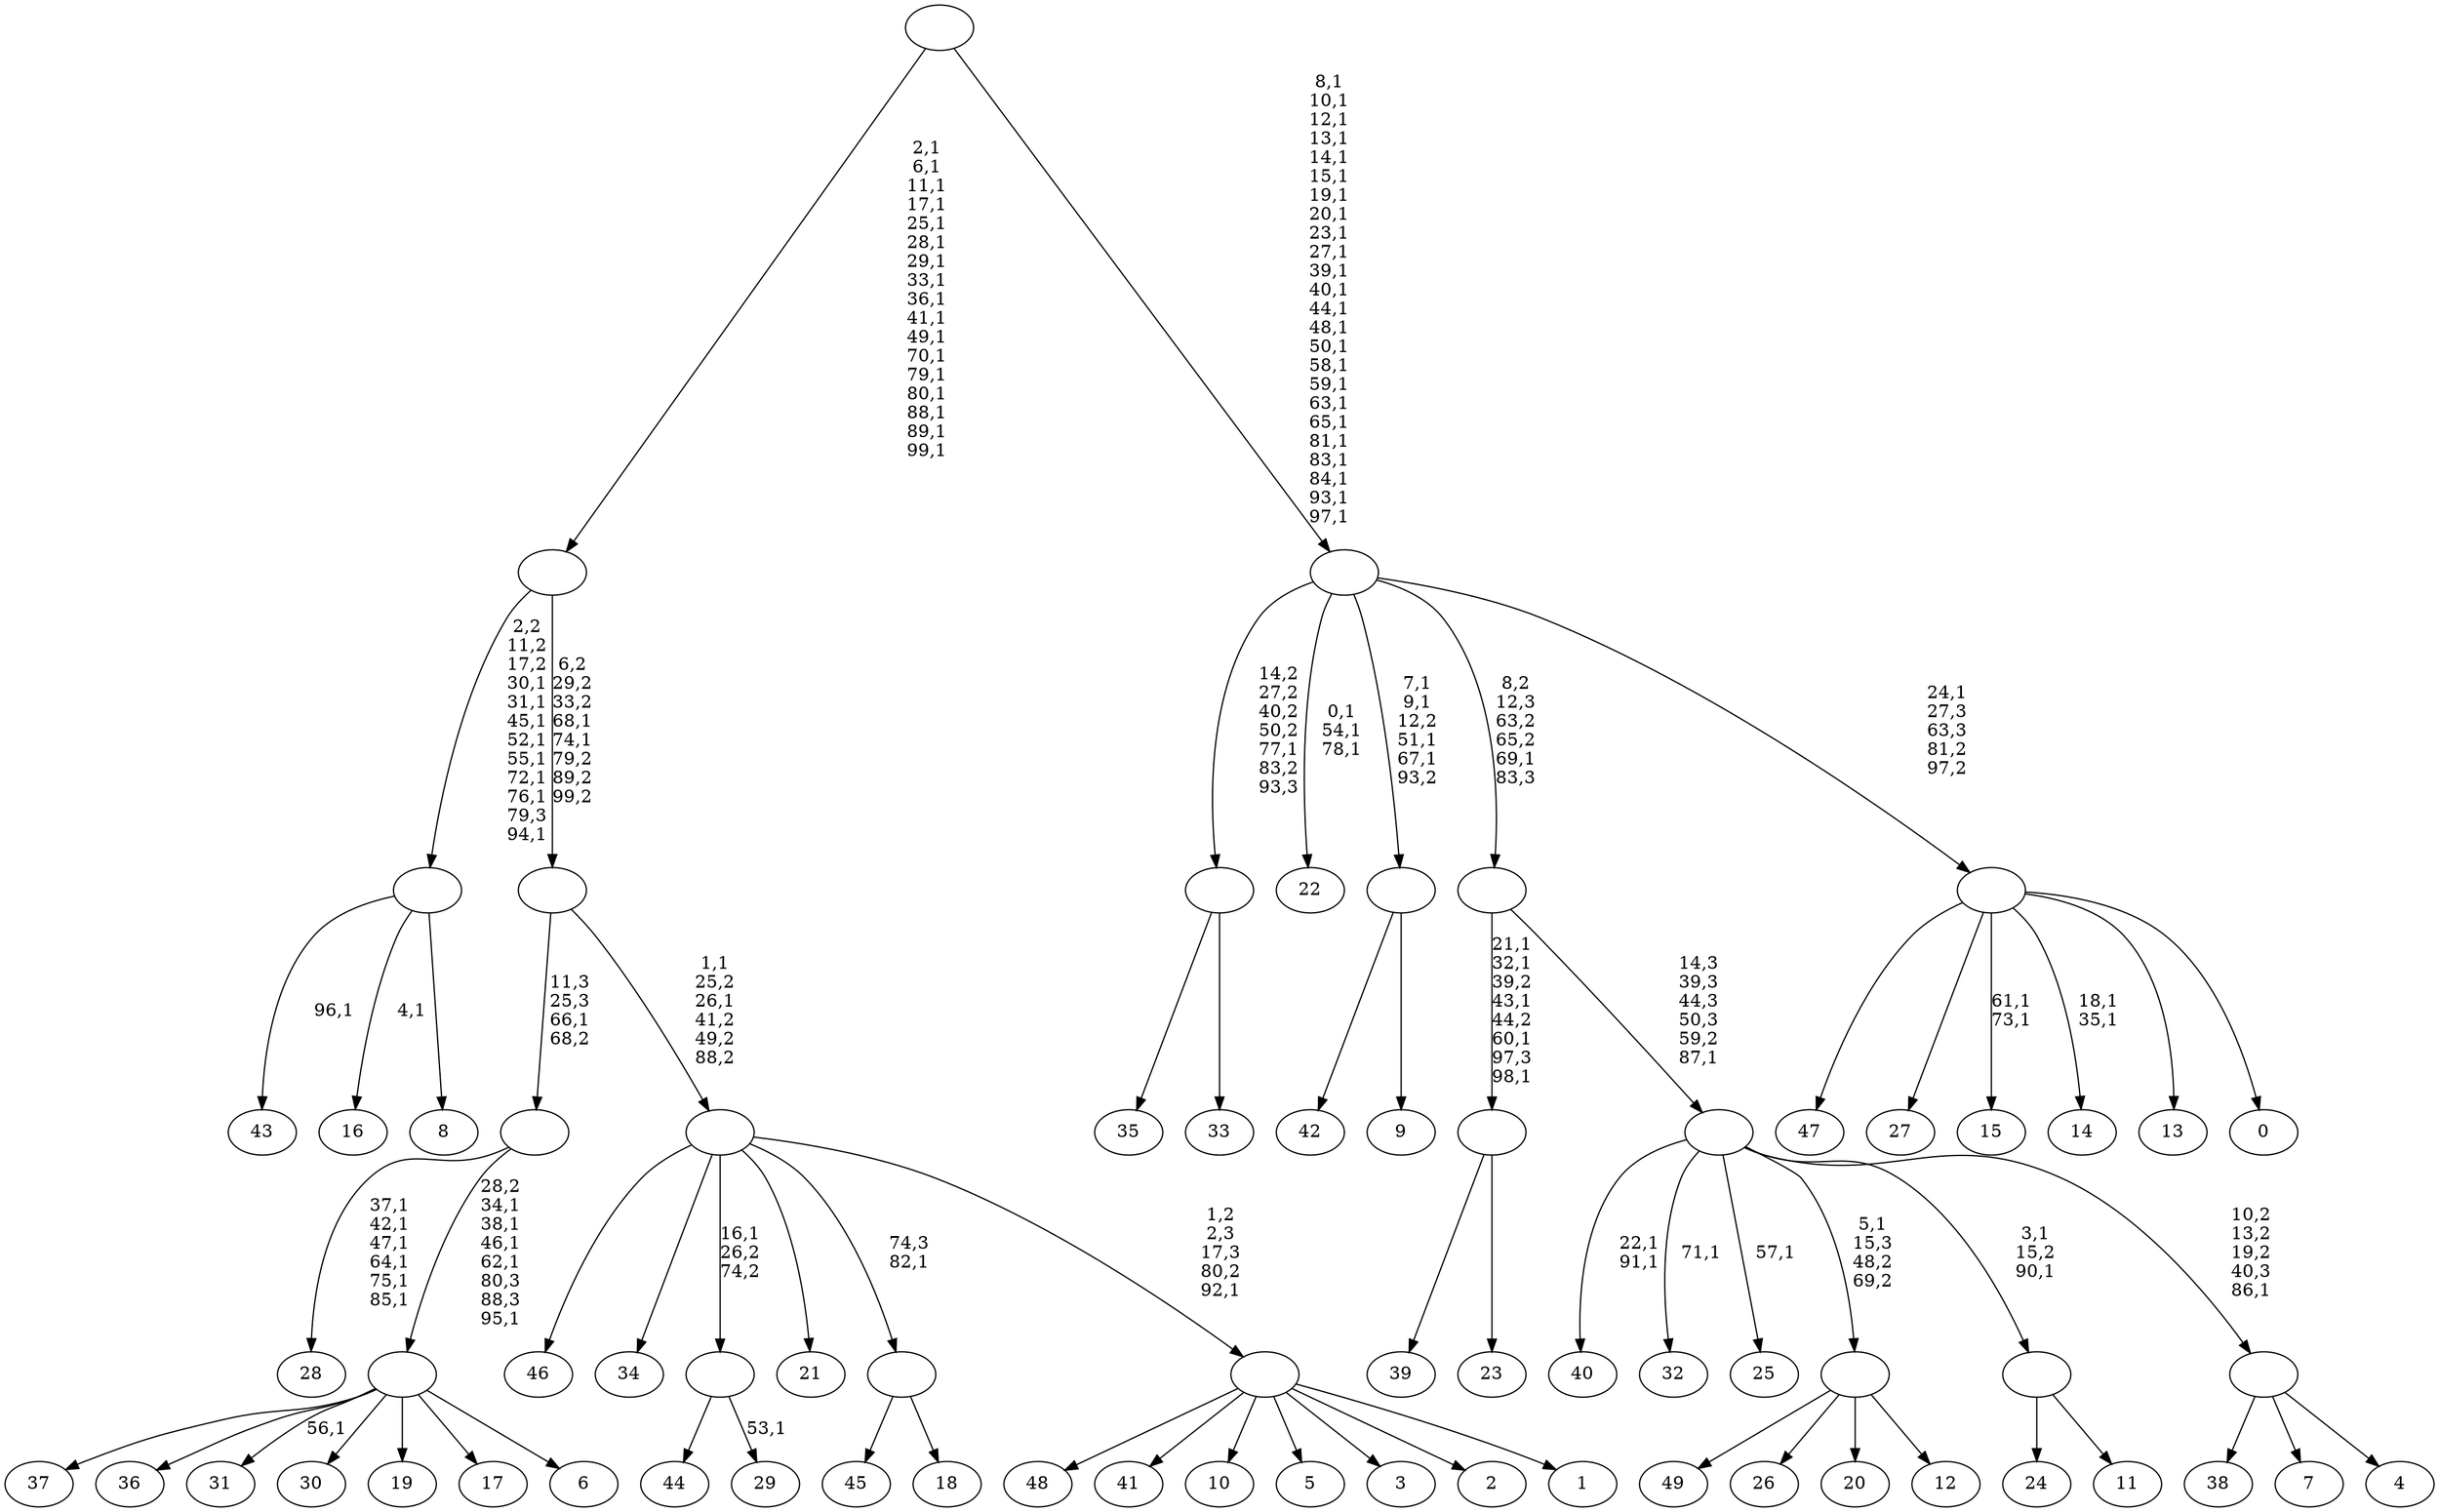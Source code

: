 digraph T {
	150 [label="49"]
	149 [label="48"]
	148 [label="47"]
	147 [label="46"]
	146 [label="45"]
	145 [label="44"]
	144 [label="43"]
	142 [label="42"]
	141 [label="41"]
	140 [label="40"]
	137 [label="39"]
	136 [label="38"]
	135 [label="37"]
	134 [label="36"]
	133 [label="35"]
	132 [label="34"]
	131 [label="33"]
	130 [label=""]
	129 [label="32"]
	127 [label="31"]
	125 [label="30"]
	124 [label="29"]
	122 [label=""]
	121 [label="28"]
	114 [label="27"]
	113 [label="26"]
	112 [label="25"]
	110 [label="24"]
	109 [label="23"]
	108 [label=""]
	103 [label="22"]
	99 [label="21"]
	98 [label="20"]
	97 [label="19"]
	96 [label="18"]
	95 [label=""]
	94 [label="17"]
	93 [label="16"]
	91 [label="15"]
	88 [label="14"]
	85 [label="13"]
	84 [label="12"]
	83 [label=""]
	82 [label="11"]
	81 [label=""]
	79 [label="10"]
	78 [label="9"]
	77 [label=""]
	73 [label="8"]
	72 [label=""]
	64 [label="7"]
	63 [label="6"]
	62 [label=""]
	57 [label=""]
	56 [label="5"]
	55 [label="4"]
	54 [label=""]
	53 [label=""]
	52 [label=""]
	51 [label="3"]
	50 [label="2"]
	49 [label="1"]
	48 [label=""]
	47 [label=""]
	45 [label=""]
	43 [label=""]
	26 [label="0"]
	25 [label=""]
	24 [label=""]
	0 [label=""]
	130 -> 133 [label=""]
	130 -> 131 [label=""]
	122 -> 124 [label="53,1"]
	122 -> 145 [label=""]
	108 -> 137 [label=""]
	108 -> 109 [label=""]
	95 -> 146 [label=""]
	95 -> 96 [label=""]
	83 -> 150 [label=""]
	83 -> 113 [label=""]
	83 -> 98 [label=""]
	83 -> 84 [label=""]
	81 -> 110 [label=""]
	81 -> 82 [label=""]
	77 -> 142 [label=""]
	77 -> 78 [label=""]
	72 -> 93 [label="4,1"]
	72 -> 144 [label="96,1"]
	72 -> 73 [label=""]
	62 -> 127 [label="56,1"]
	62 -> 135 [label=""]
	62 -> 134 [label=""]
	62 -> 125 [label=""]
	62 -> 97 [label=""]
	62 -> 94 [label=""]
	62 -> 63 [label=""]
	57 -> 62 [label="28,2\n34,1\n38,1\n46,1\n62,1\n80,3\n88,3\n95,1"]
	57 -> 121 [label="37,1\n42,1\n47,1\n64,1\n75,1\n85,1"]
	54 -> 136 [label=""]
	54 -> 64 [label=""]
	54 -> 55 [label=""]
	53 -> 81 [label="3,1\n15,2\n90,1"]
	53 -> 112 [label="57,1"]
	53 -> 129 [label="71,1"]
	53 -> 140 [label="22,1\n91,1"]
	53 -> 83 [label="5,1\n15,3\n48,2\n69,2"]
	53 -> 54 [label="10,2\n13,2\n19,2\n40,3\n86,1"]
	52 -> 108 [label="21,1\n32,1\n39,2\n43,1\n44,2\n60,1\n97,3\n98,1"]
	52 -> 53 [label="14,3\n39,3\n44,3\n50,3\n59,2\n87,1"]
	48 -> 149 [label=""]
	48 -> 141 [label=""]
	48 -> 79 [label=""]
	48 -> 56 [label=""]
	48 -> 51 [label=""]
	48 -> 50 [label=""]
	48 -> 49 [label=""]
	47 -> 147 [label=""]
	47 -> 132 [label=""]
	47 -> 122 [label="16,1\n26,2\n74,2"]
	47 -> 99 [label=""]
	47 -> 95 [label="74,3\n82,1"]
	47 -> 48 [label="1,2\n2,3\n17,3\n80,2\n92,1"]
	45 -> 47 [label="1,1\n25,2\n26,1\n41,2\n49,2\n88,2"]
	45 -> 57 [label="11,3\n25,3\n66,1\n68,2"]
	43 -> 45 [label="6,2\n29,2\n33,2\n68,1\n74,1\n79,2\n89,2\n99,2"]
	43 -> 72 [label="2,2\n11,2\n17,2\n30,1\n31,1\n45,1\n52,1\n55,1\n72,1\n76,1\n79,3\n94,1"]
	25 -> 88 [label="18,1\n35,1"]
	25 -> 91 [label="61,1\n73,1"]
	25 -> 148 [label=""]
	25 -> 114 [label=""]
	25 -> 85 [label=""]
	25 -> 26 [label=""]
	24 -> 77 [label="7,1\n9,1\n12,2\n51,1\n67,1\n93,2"]
	24 -> 103 [label="0,1\n54,1\n78,1"]
	24 -> 130 [label="14,2\n27,2\n40,2\n50,2\n77,1\n83,2\n93,3"]
	24 -> 52 [label="8,2\n12,3\n63,2\n65,2\n69,1\n83,3"]
	24 -> 25 [label="24,1\n27,3\n63,3\n81,2\n97,2"]
	0 -> 24 [label="8,1\n10,1\n12,1\n13,1\n14,1\n15,1\n19,1\n20,1\n23,1\n27,1\n39,1\n40,1\n44,1\n48,1\n50,1\n58,1\n59,1\n63,1\n65,1\n81,1\n83,1\n84,1\n93,1\n97,1"]
	0 -> 43 [label="2,1\n6,1\n11,1\n17,1\n25,1\n28,1\n29,1\n33,1\n36,1\n41,1\n49,1\n70,1\n79,1\n80,1\n88,1\n89,1\n99,1"]
}

